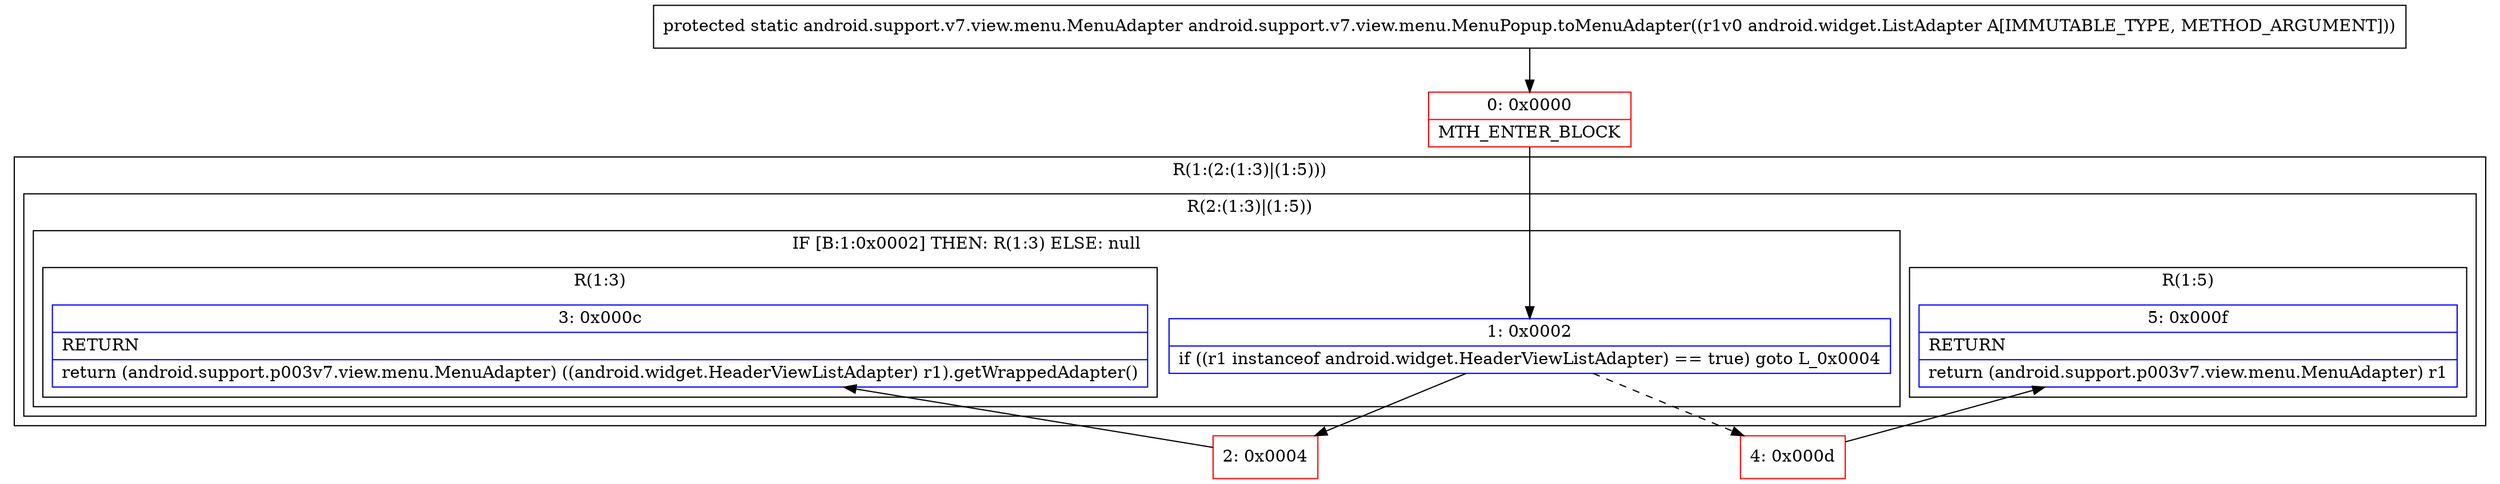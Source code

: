 digraph "CFG forandroid.support.v7.view.menu.MenuPopup.toMenuAdapter(Landroid\/widget\/ListAdapter;)Landroid\/support\/v7\/view\/menu\/MenuAdapter;" {
subgraph cluster_Region_888489515 {
label = "R(1:(2:(1:3)|(1:5)))";
node [shape=record,color=blue];
subgraph cluster_Region_1926648453 {
label = "R(2:(1:3)|(1:5))";
node [shape=record,color=blue];
subgraph cluster_IfRegion_944424536 {
label = "IF [B:1:0x0002] THEN: R(1:3) ELSE: null";
node [shape=record,color=blue];
Node_1 [shape=record,label="{1\:\ 0x0002|if ((r1 instanceof android.widget.HeaderViewListAdapter) == true) goto L_0x0004\l}"];
subgraph cluster_Region_1341084331 {
label = "R(1:3)";
node [shape=record,color=blue];
Node_3 [shape=record,label="{3\:\ 0x000c|RETURN\l|return (android.support.p003v7.view.menu.MenuAdapter) ((android.widget.HeaderViewListAdapter) r1).getWrappedAdapter()\l}"];
}
}
subgraph cluster_Region_1370849635 {
label = "R(1:5)";
node [shape=record,color=blue];
Node_5 [shape=record,label="{5\:\ 0x000f|RETURN\l|return (android.support.p003v7.view.menu.MenuAdapter) r1\l}"];
}
}
}
Node_0 [shape=record,color=red,label="{0\:\ 0x0000|MTH_ENTER_BLOCK\l}"];
Node_2 [shape=record,color=red,label="{2\:\ 0x0004}"];
Node_4 [shape=record,color=red,label="{4\:\ 0x000d}"];
MethodNode[shape=record,label="{protected static android.support.v7.view.menu.MenuAdapter android.support.v7.view.menu.MenuPopup.toMenuAdapter((r1v0 android.widget.ListAdapter A[IMMUTABLE_TYPE, METHOD_ARGUMENT])) }"];
MethodNode -> Node_0;
Node_1 -> Node_2;
Node_1 -> Node_4[style=dashed];
Node_0 -> Node_1;
Node_2 -> Node_3;
Node_4 -> Node_5;
}

